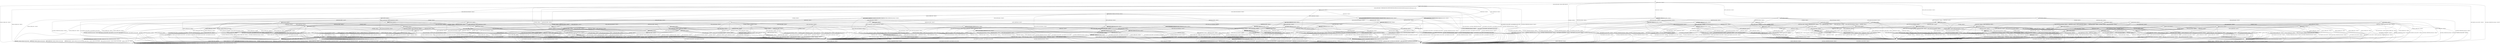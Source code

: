 digraph g {

	s0 [shape="circle" label="s0"];
	s1 [shape="circle" label="s1"];
	s2 [shape="circle" label="s2"];
	s3 [shape="circle" label="s3"];
	s4 [shape="circle" label="s4"];
	s5 [shape="circle" label="s5"];
	s6 [shape="circle" label="s6"];
	s7 [shape="circle" label="s7"];
	s8 [shape="circle" label="s8"];
	s9 [shape="circle" label="s9"];
	s10 [shape="circle" label="s10"];
	s11 [shape="circle" label="s11"];
	s12 [shape="circle" label="s12"];
	s13 [shape="circle" label="s13"];
	s14 [shape="circle" label="s14"];
	s15 [shape="circle" label="s15"];
	s16 [shape="circle" label="s16"];
	s17 [shape="circle" label="s17"];
	s18 [shape="circle" label="s18"];
	s19 [shape="circle" label="s19"];
	s20 [shape="circle" label="s20"];
	s21 [shape="circle" label="s21"];
	s22 [shape="circle" label="s22"];
	s23 [shape="circle" label="s23"];
	s24 [shape="circle" label="s24"];
	s25 [shape="circle" label="s25"];
	s26 [shape="circle" label="s26"];
	s27 [shape="circle" label="s27"];
	s28 [shape="circle" label="s28"];
	s29 [shape="circle" label="s29"];
	s30 [shape="circle" label="s30"];
	s31 [shape="circle" label="s31"];
	s32 [shape="circle" label="s32"];
	s33 [shape="circle" label="s33"];
	s34 [shape="circle" label="s34"];
	s35 [shape="circle" label="s35"];
	s36 [shape="circle" label="s36"];
	s37 [shape="circle" label="s37"];
	s38 [shape="circle" label="s38"];
	s39 [shape="circle" label="s39"];
	s40 [shape="circle" label="s40"];
	s41 [shape="circle" label="s41"];
	s42 [shape="circle" label="s42"];
	s43 [shape="circle" label="s43"];
	s44 [shape="circle" label="s44"];
	s45 [shape="circle" label="s45"];
	s46 [shape="circle" label="s46"];
	s47 [shape="circle" label="s47"];
	s48 [shape="circle" label="s48"];
	s49 [shape="circle" label="s49"];
	s50 [shape="circle" label="s50"];
	s51 [shape="circle" label="s51"];
	s52 [shape="circle" label="s52"];
	s53 [shape="circle" label="s53"];
	s54 [shape="circle" label="s54"];
	s55 [shape="circle" label="s55"];
	s56 [shape="circle" label="s56"];
	s57 [shape="circle" label="s57"];
	s58 [shape="circle" label="s58"];
	s59 [shape="circle" label="s59"];
	s60 [shape="circle" label="s60"];
	s61 [shape="circle" label="s61"];
	s62 [shape="circle" label="s62"];
	s63 [shape="circle" label="s63"];
	s64 [shape="circle" label="s64"];
	s65 [shape="circle" label="s65"];
	s66 [shape="circle" label="s66"];
	s67 [shape="circle" label="s67"];
	s68 [shape="circle" label="s68"];
	s69 [shape="circle" label="s69"];
	s70 [shape="circle" label="s70"];
	s71 [shape="circle" label="s71"];
	s72 [shape="circle" label="s72"];
	s73 [shape="circle" label="s73"];
	s74 [shape="circle" label="s74"];
	s75 [shape="circle" label="s75"];
	s76 [shape="circle" label="s76"];
	s77 [shape="circle" label="s77"];
	s78 [shape="circle" label="s78"];
	s79 [shape="circle" label="s79"];
	s0 -> s2 [label="ECDH_CLIENT_HELLO / HELLO_VERIFY_REQUEST"];
	s0 -> s20 [label="ECDH_CLIENT_KEY_EXCHANGE / TIMEOUT"];
	s0 -> s5 [label="CHANGE_CIPHER_SPEC / TIMEOUT"];
	s0 -> s3 [label="FINISHED / TIMEOUT"];
	s0 -> s0 [label="APPLICATION / TIMEOUT"];
	s0 -> s28 [label="CERTIFICATE / TIMEOUT"];
	s0 -> s13 [label="EMPTY_CERTIFICATE / TIMEOUT"];
	s0 -> s3 [label="CERTIFICATE_VERIFY / TIMEOUT"];
	s0 -> s1 [label="Alert(WARNING,CLOSE_NOTIFY) / TIMEOUT"];
	s0 -> s1 [label="Alert(FATAL,UNEXPECTED_MESSAGE) / TIMEOUT"];
	s1 -> s1 [label="ECDH_CLIENT_HELLO / SOCKET_CLOSED"];
	s1 -> s1 [label="ECDH_CLIENT_KEY_EXCHANGE / SOCKET_CLOSED"];
	s1 -> s1 [label="CHANGE_CIPHER_SPEC / SOCKET_CLOSED"];
	s1 -> s1 [label="FINISHED / SOCKET_CLOSED"];
	s1 -> s1 [label="APPLICATION / SOCKET_CLOSED"];
	s1 -> s1 [label="CERTIFICATE / SOCKET_CLOSED"];
	s1 -> s1 [label="EMPTY_CERTIFICATE / SOCKET_CLOSED"];
	s1 -> s1 [label="CERTIFICATE_VERIFY / SOCKET_CLOSED"];
	s1 -> s1 [label="Alert(WARNING,CLOSE_NOTIFY) / SOCKET_CLOSED"];
	s1 -> s1 [label="Alert(FATAL,UNEXPECTED_MESSAGE) / SOCKET_CLOSED"];
	s2 -> s4 [label="ECDH_CLIENT_HELLO / SERVER_HELLO|RSA_CERTIFICATE|ECDHE_SERVER_KEY_EXCHANGE|CERTIFICATE_REQUEST|SERVER_HELLO_DONE"];
	s2 -> s7 [label="ECDH_CLIENT_KEY_EXCHANGE / TIMEOUT"];
	s2 -> s5 [label="CHANGE_CIPHER_SPEC / TIMEOUT"];
	s2 -> s6 [label="FINISHED / TIMEOUT"];
	s2 -> s2 [label="APPLICATION / TIMEOUT"];
	s2 -> s67 [label="CERTIFICATE / TIMEOUT"];
	s2 -> s15 [label="EMPTY_CERTIFICATE / TIMEOUT"];
	s2 -> s6 [label="CERTIFICATE_VERIFY / TIMEOUT"];
	s2 -> s1 [label="Alert(WARNING,CLOSE_NOTIFY) / Alert(WARNING,CLOSE_NOTIFY)"];
	s2 -> s1 [label="Alert(FATAL,UNEXPECTED_MESSAGE) / TIMEOUT"];
	s3 -> s3 [label="ECDH_CLIENT_HELLO / TIMEOUT"];
	s3 -> s3 [label="ECDH_CLIENT_KEY_EXCHANGE / TIMEOUT"];
	s3 -> s5 [label="CHANGE_CIPHER_SPEC / TIMEOUT"];
	s3 -> s3 [label="FINISHED / TIMEOUT"];
	s3 -> s3 [label="APPLICATION / TIMEOUT"];
	s3 -> s3 [label="CERTIFICATE / TIMEOUT"];
	s3 -> s3 [label="EMPTY_CERTIFICATE / TIMEOUT"];
	s3 -> s3 [label="CERTIFICATE_VERIFY / TIMEOUT"];
	s3 -> s1 [label="Alert(WARNING,CLOSE_NOTIFY) / TIMEOUT"];
	s3 -> s1 [label="Alert(FATAL,UNEXPECTED_MESSAGE) / TIMEOUT"];
	s4 -> s1 [label="ECDH_CLIENT_HELLO / Alert(FATAL,UNEXPECTED_MESSAGE)"];
	s4 -> s53 [label="ECDH_CLIENT_KEY_EXCHANGE / TIMEOUT"];
	s4 -> s5 [label="CHANGE_CIPHER_SPEC / TIMEOUT"];
	s4 -> s6 [label="FINISHED / TIMEOUT"];
	s4 -> s4 [label="APPLICATION / TIMEOUT"];
	s4 -> s67 [label="CERTIFICATE / TIMEOUT"];
	s4 -> s8 [label="EMPTY_CERTIFICATE / TIMEOUT"];
	s4 -> s6 [label="CERTIFICATE_VERIFY / TIMEOUT"];
	s4 -> s1 [label="Alert(WARNING,CLOSE_NOTIFY) / Alert(WARNING,CLOSE_NOTIFY)"];
	s4 -> s1 [label="Alert(FATAL,UNEXPECTED_MESSAGE) / TIMEOUT"];
	s5 -> s5 [label="ECDH_CLIENT_HELLO / TIMEOUT"];
	s5 -> s5 [label="ECDH_CLIENT_KEY_EXCHANGE / TIMEOUT"];
	s5 -> s5 [label="CHANGE_CIPHER_SPEC / TIMEOUT"];
	s5 -> s5 [label="FINISHED / TIMEOUT"];
	s5 -> s5 [label="APPLICATION / TIMEOUT"];
	s5 -> s5 [label="CERTIFICATE / TIMEOUT"];
	s5 -> s5 [label="EMPTY_CERTIFICATE / TIMEOUT"];
	s5 -> s5 [label="CERTIFICATE_VERIFY / TIMEOUT"];
	s5 -> s5 [label="Alert(WARNING,CLOSE_NOTIFY) / TIMEOUT"];
	s5 -> s5 [label="Alert(FATAL,UNEXPECTED_MESSAGE) / TIMEOUT"];
	s6 -> s6 [label="ECDH_CLIENT_HELLO / TIMEOUT"];
	s6 -> s6 [label="ECDH_CLIENT_KEY_EXCHANGE / TIMEOUT"];
	s6 -> s5 [label="CHANGE_CIPHER_SPEC / TIMEOUT"];
	s6 -> s6 [label="FINISHED / TIMEOUT"];
	s6 -> s6 [label="APPLICATION / TIMEOUT"];
	s6 -> s6 [label="CERTIFICATE / TIMEOUT"];
	s6 -> s6 [label="EMPTY_CERTIFICATE / TIMEOUT"];
	s6 -> s6 [label="CERTIFICATE_VERIFY / TIMEOUT"];
	s6 -> s1 [label="Alert(WARNING,CLOSE_NOTIFY) / Alert(WARNING,CLOSE_NOTIFY)"];
	s6 -> s1 [label="Alert(FATAL,UNEXPECTED_MESSAGE) / TIMEOUT"];
	s7 -> s48 [label="ECDH_CLIENT_HELLO / TIMEOUT"];
	s7 -> s6 [label="ECDH_CLIENT_KEY_EXCHANGE / TIMEOUT"];
	s7 -> s10 [label="CHANGE_CIPHER_SPEC / TIMEOUT"];
	s7 -> s22 [label="FINISHED / TIMEOUT"];
	s7 -> s7 [label="APPLICATION / TIMEOUT"];
	s7 -> s18 [label="CERTIFICATE / TIMEOUT"];
	s7 -> s18 [label="EMPTY_CERTIFICATE / TIMEOUT"];
	s7 -> s11 [label="CERTIFICATE_VERIFY / TIMEOUT"];
	s7 -> s1 [label="Alert(WARNING,CLOSE_NOTIFY) / Alert(WARNING,CLOSE_NOTIFY)"];
	s7 -> s1 [label="Alert(FATAL,UNEXPECTED_MESSAGE) / TIMEOUT"];
	s8 -> s70 [label="ECDH_CLIENT_HELLO / TIMEOUT"];
	s8 -> s64 [label="ECDH_CLIENT_KEY_EXCHANGE / TIMEOUT"];
	s8 -> s9 [label="CHANGE_CIPHER_SPEC / TIMEOUT"];
	s8 -> s8 [label="FINISHED / TIMEOUT"];
	s8 -> s8 [label="APPLICATION / TIMEOUT"];
	s8 -> s6 [label="CERTIFICATE / TIMEOUT"];
	s8 -> s6 [label="EMPTY_CERTIFICATE / TIMEOUT"];
	s8 -> s37 [label="CERTIFICATE_VERIFY / TIMEOUT"];
	s8 -> s1 [label="Alert(WARNING,CLOSE_NOTIFY) / Alert(WARNING,CLOSE_NOTIFY)"];
	s8 -> s1 [label="Alert(FATAL,UNEXPECTED_MESSAGE) / TIMEOUT"];
	s9 -> s1 [label="ECDH_CLIENT_HELLO / Alert(FATAL,BAD_CERTIFICATE)"];
	s9 -> s1 [label="ECDH_CLIENT_KEY_EXCHANGE / Alert(FATAL,BAD_CERTIFICATE)"];
	s9 -> s5 [label="CHANGE_CIPHER_SPEC / TIMEOUT"];
	s9 -> s1 [label="FINISHED / Alert(FATAL,BAD_CERTIFICATE)"];
	s9 -> s9 [label="APPLICATION / TIMEOUT"];
	s9 -> s1 [label="CERTIFICATE / Alert(FATAL,BAD_CERTIFICATE)"];
	s9 -> s1 [label="EMPTY_CERTIFICATE / Alert(FATAL,BAD_CERTIFICATE)"];
	s9 -> s1 [label="CERTIFICATE_VERIFY / Alert(FATAL,BAD_CERTIFICATE)"];
	s9 -> s9 [label="Alert(WARNING,CLOSE_NOTIFY) / TIMEOUT"];
	s9 -> s9 [label="Alert(FATAL,UNEXPECTED_MESSAGE) / TIMEOUT"];
	s10 -> s1 [label="ECDH_CLIENT_HELLO / Alert(FATAL,UNEXPECTED_MESSAGE)"];
	s10 -> s1 [label="ECDH_CLIENT_KEY_EXCHANGE / Alert(FATAL,UNEXPECTED_MESSAGE)"];
	s10 -> s5 [label="CHANGE_CIPHER_SPEC / TIMEOUT"];
	s10 -> s1 [label="FINISHED / Alert(FATAL,UNEXPECTED_MESSAGE)"];
	s10 -> s10 [label="APPLICATION / TIMEOUT"];
	s10 -> s1 [label="CERTIFICATE / Alert(FATAL,UNEXPECTED_MESSAGE)"];
	s10 -> s1 [label="EMPTY_CERTIFICATE / Alert(FATAL,UNEXPECTED_MESSAGE)"];
	s10 -> s1 [label="CERTIFICATE_VERIFY / Alert(FATAL,UNEXPECTED_MESSAGE)"];
	s10 -> s10 [label="Alert(WARNING,CLOSE_NOTIFY) / TIMEOUT"];
	s10 -> s10 [label="Alert(FATAL,UNEXPECTED_MESSAGE) / TIMEOUT"];
	s11 -> s12 [label="ECDH_CLIENT_HELLO / TIMEOUT"];
	s11 -> s6 [label="ECDH_CLIENT_KEY_EXCHANGE / TIMEOUT"];
	s11 -> s10 [label="CHANGE_CIPHER_SPEC / TIMEOUT"];
	s11 -> s44 [label="FINISHED / TIMEOUT"];
	s11 -> s11 [label="APPLICATION / TIMEOUT"];
	s11 -> s34 [label="CERTIFICATE / TIMEOUT"];
	s11 -> s34 [label="EMPTY_CERTIFICATE / TIMEOUT"];
	s11 -> s6 [label="CERTIFICATE_VERIFY / TIMEOUT"];
	s11 -> s1 [label="Alert(WARNING,CLOSE_NOTIFY) / Alert(WARNING,CLOSE_NOTIFY)"];
	s11 -> s1 [label="Alert(FATAL,UNEXPECTED_MESSAGE) / TIMEOUT"];
	s12 -> s6 [label="ECDH_CLIENT_HELLO / TIMEOUT"];
	s12 -> s6 [label="ECDH_CLIENT_KEY_EXCHANGE / TIMEOUT"];
	s12 -> s10 [label="CHANGE_CIPHER_SPEC / TIMEOUT"];
	s12 -> s65 [label="FINISHED / TIMEOUT"];
	s12 -> s12 [label="APPLICATION / TIMEOUT"];
	s12 -> s43 [label="CERTIFICATE / TIMEOUT"];
	s12 -> s43 [label="EMPTY_CERTIFICATE / TIMEOUT"];
	s12 -> s6 [label="CERTIFICATE_VERIFY / TIMEOUT"];
	s12 -> s1 [label="Alert(WARNING,CLOSE_NOTIFY) / Alert(WARNING,CLOSE_NOTIFY)"];
	s12 -> s1 [label="Alert(FATAL,UNEXPECTED_MESSAGE) / TIMEOUT"];
	s13 -> s62 [label="ECDH_CLIENT_HELLO / TIMEOUT"];
	s13 -> s26 [label="ECDH_CLIENT_KEY_EXCHANGE / TIMEOUT"];
	s13 -> s14 [label="CHANGE_CIPHER_SPEC / TIMEOUT"];
	s13 -> s24 [label="FINISHED / TIMEOUT"];
	s13 -> s13 [label="APPLICATION / TIMEOUT"];
	s13 -> s3 [label="CERTIFICATE / TIMEOUT"];
	s13 -> s3 [label="EMPTY_CERTIFICATE / TIMEOUT"];
	s13 -> s17 [label="CERTIFICATE_VERIFY / TIMEOUT"];
	s13 -> s1 [label="Alert(WARNING,CLOSE_NOTIFY) / TIMEOUT"];
	s13 -> s1 [label="Alert(FATAL,UNEXPECTED_MESSAGE) / TIMEOUT"];
	s14 -> s1 [label="ECDH_CLIENT_HELLO / TIMEOUT"];
	s14 -> s1 [label="ECDH_CLIENT_KEY_EXCHANGE / TIMEOUT"];
	s14 -> s5 [label="CHANGE_CIPHER_SPEC / TIMEOUT"];
	s14 -> s1 [label="FINISHED / TIMEOUT"];
	s14 -> s14 [label="APPLICATION / TIMEOUT"];
	s14 -> s1 [label="CERTIFICATE / TIMEOUT"];
	s14 -> s1 [label="EMPTY_CERTIFICATE / TIMEOUT"];
	s14 -> s1 [label="CERTIFICATE_VERIFY / TIMEOUT"];
	s14 -> s14 [label="Alert(WARNING,CLOSE_NOTIFY) / TIMEOUT"];
	s14 -> s14 [label="Alert(FATAL,UNEXPECTED_MESSAGE) / TIMEOUT"];
	s15 -> s15 [label="ECDH_CLIENT_HELLO / TIMEOUT"];
	s15 -> s18 [label="ECDH_CLIENT_KEY_EXCHANGE / TIMEOUT"];
	s15 -> s10 [label="CHANGE_CIPHER_SPEC / TIMEOUT"];
	s15 -> s15 [label="FINISHED / TIMEOUT"];
	s15 -> s15 [label="APPLICATION / TIMEOUT"];
	s15 -> s6 [label="CERTIFICATE / TIMEOUT"];
	s15 -> s6 [label="EMPTY_CERTIFICATE / TIMEOUT"];
	s15 -> s16 [label="CERTIFICATE_VERIFY / TIMEOUT"];
	s15 -> s1 [label="Alert(WARNING,CLOSE_NOTIFY) / Alert(WARNING,CLOSE_NOTIFY)"];
	s15 -> s1 [label="Alert(FATAL,UNEXPECTED_MESSAGE) / TIMEOUT"];
	s16 -> s19 [label="ECDH_CLIENT_HELLO / TIMEOUT"];
	s16 -> s34 [label="ECDH_CLIENT_KEY_EXCHANGE / TIMEOUT"];
	s16 -> s10 [label="CHANGE_CIPHER_SPEC / TIMEOUT"];
	s16 -> s16 [label="FINISHED / TIMEOUT"];
	s16 -> s16 [label="APPLICATION / TIMEOUT"];
	s16 -> s6 [label="CERTIFICATE / TIMEOUT"];
	s16 -> s6 [label="EMPTY_CERTIFICATE / TIMEOUT"];
	s16 -> s6 [label="CERTIFICATE_VERIFY / TIMEOUT"];
	s16 -> s1 [label="Alert(WARNING,CLOSE_NOTIFY) / Alert(WARNING,CLOSE_NOTIFY)"];
	s16 -> s1 [label="Alert(FATAL,UNEXPECTED_MESSAGE) / TIMEOUT"];
	s17 -> s30 [label="ECDH_CLIENT_HELLO / TIMEOUT"];
	s17 -> s25 [label="ECDH_CLIENT_KEY_EXCHANGE / TIMEOUT"];
	s17 -> s14 [label="CHANGE_CIPHER_SPEC / TIMEOUT"];
	s17 -> s52 [label="FINISHED / TIMEOUT"];
	s17 -> s17 [label="APPLICATION / TIMEOUT"];
	s17 -> s3 [label="CERTIFICATE / TIMEOUT"];
	s17 -> s3 [label="EMPTY_CERTIFICATE / TIMEOUT"];
	s17 -> s3 [label="CERTIFICATE_VERIFY / TIMEOUT"];
	s17 -> s1 [label="Alert(WARNING,CLOSE_NOTIFY) / TIMEOUT"];
	s17 -> s1 [label="Alert(FATAL,UNEXPECTED_MESSAGE) / TIMEOUT"];
	s18 -> s76 [label="ECDH_CLIENT_HELLO / TIMEOUT"];
	s18 -> s6 [label="ECDH_CLIENT_KEY_EXCHANGE / TIMEOUT"];
	s18 -> s10 [label="CHANGE_CIPHER_SPEC / TIMEOUT"];
	s18 -> s23 [label="FINISHED / TIMEOUT"];
	s18 -> s18 [label="APPLICATION / TIMEOUT"];
	s18 -> s6 [label="CERTIFICATE / TIMEOUT"];
	s18 -> s6 [label="EMPTY_CERTIFICATE / TIMEOUT"];
	s18 -> s34 [label="CERTIFICATE_VERIFY / TIMEOUT"];
	s18 -> s1 [label="Alert(WARNING,CLOSE_NOTIFY) / Alert(WARNING,CLOSE_NOTIFY)"];
	s18 -> s1 [label="Alert(FATAL,UNEXPECTED_MESSAGE) / TIMEOUT"];
	s19 -> s6 [label="ECDH_CLIENT_HELLO / TIMEOUT"];
	s19 -> s43 [label="ECDH_CLIENT_KEY_EXCHANGE / TIMEOUT"];
	s19 -> s10 [label="CHANGE_CIPHER_SPEC / TIMEOUT"];
	s19 -> s19 [label="FINISHED / TIMEOUT"];
	s19 -> s19 [label="APPLICATION / TIMEOUT"];
	s19 -> s6 [label="CERTIFICATE / TIMEOUT"];
	s19 -> s6 [label="EMPTY_CERTIFICATE / TIMEOUT"];
	s19 -> s6 [label="CERTIFICATE_VERIFY / TIMEOUT"];
	s19 -> s1 [label="Alert(WARNING,CLOSE_NOTIFY) / Alert(WARNING,CLOSE_NOTIFY)"];
	s19 -> s1 [label="Alert(FATAL,UNEXPECTED_MESSAGE) / TIMEOUT"];
	s20 -> s35 [label="ECDH_CLIENT_HELLO / TIMEOUT"];
	s20 -> s3 [label="ECDH_CLIENT_KEY_EXCHANGE / TIMEOUT"];
	s20 -> s14 [label="CHANGE_CIPHER_SPEC / TIMEOUT"];
	s20 -> s31 [label="FINISHED / TIMEOUT"];
	s20 -> s20 [label="APPLICATION / TIMEOUT"];
	s20 -> s26 [label="CERTIFICATE / TIMEOUT"];
	s20 -> s26 [label="EMPTY_CERTIFICATE / TIMEOUT"];
	s20 -> s21 [label="CERTIFICATE_VERIFY / TIMEOUT"];
	s20 -> s1 [label="Alert(WARNING,CLOSE_NOTIFY) / TIMEOUT"];
	s20 -> s1 [label="Alert(FATAL,UNEXPECTED_MESSAGE) / TIMEOUT"];
	s21 -> s68 [label="ECDH_CLIENT_HELLO / TIMEOUT"];
	s21 -> s3 [label="ECDH_CLIENT_KEY_EXCHANGE / TIMEOUT"];
	s21 -> s14 [label="CHANGE_CIPHER_SPEC / TIMEOUT"];
	s21 -> s39 [label="FINISHED / TIMEOUT"];
	s21 -> s21 [label="APPLICATION / TIMEOUT"];
	s21 -> s25 [label="CERTIFICATE / TIMEOUT"];
	s21 -> s25 [label="EMPTY_CERTIFICATE / TIMEOUT"];
	s21 -> s3 [label="CERTIFICATE_VERIFY / TIMEOUT"];
	s21 -> s1 [label="Alert(WARNING,CLOSE_NOTIFY) / TIMEOUT"];
	s21 -> s1 [label="Alert(FATAL,UNEXPECTED_MESSAGE) / TIMEOUT"];
	s22 -> s40 [label="ECDH_CLIENT_HELLO / TIMEOUT"];
	s22 -> s6 [label="ECDH_CLIENT_KEY_EXCHANGE / TIMEOUT"];
	s22 -> s10 [label="CHANGE_CIPHER_SPEC / TIMEOUT"];
	s22 -> s6 [label="FINISHED / TIMEOUT"];
	s22 -> s22 [label="APPLICATION / TIMEOUT"];
	s22 -> s23 [label="CERTIFICATE / TIMEOUT"];
	s22 -> s23 [label="EMPTY_CERTIFICATE / TIMEOUT"];
	s22 -> s44 [label="CERTIFICATE_VERIFY / TIMEOUT"];
	s22 -> s1 [label="Alert(WARNING,CLOSE_NOTIFY) / Alert(WARNING,CLOSE_NOTIFY)"];
	s22 -> s1 [label="Alert(FATAL,UNEXPECTED_MESSAGE) / TIMEOUT"];
	s23 -> s41 [label="ECDH_CLIENT_HELLO / TIMEOUT"];
	s23 -> s6 [label="ECDH_CLIENT_KEY_EXCHANGE / TIMEOUT"];
	s23 -> s10 [label="CHANGE_CIPHER_SPEC / TIMEOUT"];
	s23 -> s6 [label="FINISHED / TIMEOUT"];
	s23 -> s23 [label="APPLICATION / TIMEOUT"];
	s23 -> s6 [label="CERTIFICATE / TIMEOUT"];
	s23 -> s6 [label="EMPTY_CERTIFICATE / TIMEOUT"];
	s23 -> s27 [label="CERTIFICATE_VERIFY / TIMEOUT"];
	s23 -> s1 [label="Alert(WARNING,CLOSE_NOTIFY) / Alert(WARNING,CLOSE_NOTIFY)"];
	s23 -> s1 [label="Alert(FATAL,UNEXPECTED_MESSAGE) / TIMEOUT"];
	s24 -> s72 [label="ECDH_CLIENT_HELLO / TIMEOUT"];
	s24 -> s32 [label="ECDH_CLIENT_KEY_EXCHANGE / TIMEOUT"];
	s24 -> s14 [label="CHANGE_CIPHER_SPEC / TIMEOUT"];
	s24 -> s3 [label="FINISHED / TIMEOUT"];
	s24 -> s24 [label="APPLICATION / TIMEOUT"];
	s24 -> s3 [label="CERTIFICATE / TIMEOUT"];
	s24 -> s3 [label="EMPTY_CERTIFICATE / TIMEOUT"];
	s24 -> s52 [label="CERTIFICATE_VERIFY / TIMEOUT"];
	s24 -> s1 [label="Alert(WARNING,CLOSE_NOTIFY) / TIMEOUT"];
	s24 -> s1 [label="Alert(FATAL,UNEXPECTED_MESSAGE) / TIMEOUT"];
	s25 -> s33 [label="ECDH_CLIENT_HELLO / TIMEOUT"];
	s25 -> s3 [label="ECDH_CLIENT_KEY_EXCHANGE / TIMEOUT"];
	s25 -> s14 [label="CHANGE_CIPHER_SPEC / TIMEOUT"];
	s25 -> s42 [label="FINISHED / TIMEOUT"];
	s25 -> s25 [label="APPLICATION / TIMEOUT"];
	s25 -> s3 [label="CERTIFICATE / TIMEOUT"];
	s25 -> s3 [label="EMPTY_CERTIFICATE / TIMEOUT"];
	s25 -> s3 [label="CERTIFICATE_VERIFY / TIMEOUT"];
	s25 -> s1 [label="Alert(WARNING,CLOSE_NOTIFY) / TIMEOUT"];
	s25 -> s1 [label="Alert(FATAL,UNEXPECTED_MESSAGE) / TIMEOUT"];
	s26 -> s36 [label="ECDH_CLIENT_HELLO / TIMEOUT"];
	s26 -> s3 [label="ECDH_CLIENT_KEY_EXCHANGE / TIMEOUT"];
	s26 -> s14 [label="CHANGE_CIPHER_SPEC / TIMEOUT"];
	s26 -> s32 [label="FINISHED / TIMEOUT"];
	s26 -> s26 [label="APPLICATION / TIMEOUT"];
	s26 -> s3 [label="CERTIFICATE / TIMEOUT"];
	s26 -> s3 [label="EMPTY_CERTIFICATE / TIMEOUT"];
	s26 -> s25 [label="CERTIFICATE_VERIFY / TIMEOUT"];
	s26 -> s1 [label="Alert(WARNING,CLOSE_NOTIFY) / TIMEOUT"];
	s26 -> s1 [label="Alert(FATAL,UNEXPECTED_MESSAGE) / TIMEOUT"];
	s27 -> s75 [label="ECDH_CLIENT_HELLO / TIMEOUT"];
	s27 -> s6 [label="ECDH_CLIENT_KEY_EXCHANGE / TIMEOUT"];
	s27 -> s10 [label="CHANGE_CIPHER_SPEC / TIMEOUT"];
	s27 -> s6 [label="FINISHED / TIMEOUT"];
	s27 -> s27 [label="APPLICATION / TIMEOUT"];
	s27 -> s6 [label="CERTIFICATE / TIMEOUT"];
	s27 -> s6 [label="EMPTY_CERTIFICATE / TIMEOUT"];
	s27 -> s6 [label="CERTIFICATE_VERIFY / TIMEOUT"];
	s27 -> s1 [label="Alert(WARNING,CLOSE_NOTIFY) / Alert(WARNING,CLOSE_NOTIFY)"];
	s27 -> s1 [label="Alert(FATAL,UNEXPECTED_MESSAGE) / TIMEOUT"];
	s28 -> s29 [label="ECDH_CLIENT_HELLO / TIMEOUT"];
	s28 -> s45 [label="ECDH_CLIENT_KEY_EXCHANGE / TIMEOUT"];
	s28 -> s5 [label="CHANGE_CIPHER_SPEC / TIMEOUT"];
	s28 -> s28 [label="FINISHED / TIMEOUT"];
	s28 -> s28 [label="APPLICATION / TIMEOUT"];
	s28 -> s3 [label="CERTIFICATE / TIMEOUT"];
	s28 -> s3 [label="EMPTY_CERTIFICATE / TIMEOUT"];
	s28 -> s17 [label="CERTIFICATE_VERIFY / TIMEOUT"];
	s28 -> s1 [label="Alert(WARNING,CLOSE_NOTIFY) / TIMEOUT"];
	s28 -> s1 [label="Alert(FATAL,UNEXPECTED_MESSAGE) / TIMEOUT"];
	s29 -> s3 [label="ECDH_CLIENT_HELLO / TIMEOUT"];
	s29 -> s50 [label="ECDH_CLIENT_KEY_EXCHANGE / TIMEOUT"];
	s29 -> s5 [label="CHANGE_CIPHER_SPEC / TIMEOUT"];
	s29 -> s29 [label="FINISHED / TIMEOUT"];
	s29 -> s29 [label="APPLICATION / TIMEOUT"];
	s29 -> s3 [label="CERTIFICATE / TIMEOUT"];
	s29 -> s3 [label="EMPTY_CERTIFICATE / TIMEOUT"];
	s29 -> s30 [label="CERTIFICATE_VERIFY / TIMEOUT"];
	s29 -> s1 [label="Alert(WARNING,CLOSE_NOTIFY) / TIMEOUT"];
	s29 -> s1 [label="Alert(FATAL,UNEXPECTED_MESSAGE) / TIMEOUT"];
	s30 -> s3 [label="ECDH_CLIENT_HELLO / TIMEOUT"];
	s30 -> s33 [label="ECDH_CLIENT_KEY_EXCHANGE / TIMEOUT"];
	s30 -> s14 [label="CHANGE_CIPHER_SPEC / TIMEOUT"];
	s30 -> s46 [label="FINISHED / TIMEOUT"];
	s30 -> s30 [label="APPLICATION / TIMEOUT"];
	s30 -> s3 [label="CERTIFICATE / TIMEOUT"];
	s30 -> s3 [label="EMPTY_CERTIFICATE / TIMEOUT"];
	s30 -> s3 [label="CERTIFICATE_VERIFY / TIMEOUT"];
	s30 -> s1 [label="Alert(WARNING,CLOSE_NOTIFY) / TIMEOUT"];
	s30 -> s1 [label="Alert(FATAL,UNEXPECTED_MESSAGE) / TIMEOUT"];
	s31 -> s38 [label="ECDH_CLIENT_HELLO / TIMEOUT"];
	s31 -> s3 [label="ECDH_CLIENT_KEY_EXCHANGE / TIMEOUT"];
	s31 -> s14 [label="CHANGE_CIPHER_SPEC / TIMEOUT"];
	s31 -> s3 [label="FINISHED / TIMEOUT"];
	s31 -> s31 [label="APPLICATION / TIMEOUT"];
	s31 -> s32 [label="CERTIFICATE / TIMEOUT"];
	s31 -> s32 [label="EMPTY_CERTIFICATE / TIMEOUT"];
	s31 -> s39 [label="CERTIFICATE_VERIFY / TIMEOUT"];
	s31 -> s1 [label="Alert(WARNING,CLOSE_NOTIFY) / TIMEOUT"];
	s31 -> s1 [label="Alert(FATAL,UNEXPECTED_MESSAGE) / TIMEOUT"];
	s32 -> s51 [label="ECDH_CLIENT_HELLO / TIMEOUT"];
	s32 -> s3 [label="ECDH_CLIENT_KEY_EXCHANGE / TIMEOUT"];
	s32 -> s14 [label="CHANGE_CIPHER_SPEC / TIMEOUT"];
	s32 -> s3 [label="FINISHED / TIMEOUT"];
	s32 -> s32 [label="APPLICATION / TIMEOUT"];
	s32 -> s3 [label="CERTIFICATE / TIMEOUT"];
	s32 -> s3 [label="EMPTY_CERTIFICATE / TIMEOUT"];
	s32 -> s42 [label="CERTIFICATE_VERIFY / TIMEOUT"];
	s32 -> s1 [label="Alert(WARNING,CLOSE_NOTIFY) / TIMEOUT"];
	s32 -> s1 [label="Alert(FATAL,UNEXPECTED_MESSAGE) / TIMEOUT"];
	s33 -> s3 [label="ECDH_CLIENT_HELLO / TIMEOUT"];
	s33 -> s3 [label="ECDH_CLIENT_KEY_EXCHANGE / TIMEOUT"];
	s33 -> s14 [label="CHANGE_CIPHER_SPEC / TIMEOUT"];
	s33 -> s49 [label="FINISHED / TIMEOUT"];
	s33 -> s33 [label="APPLICATION / TIMEOUT"];
	s33 -> s3 [label="CERTIFICATE / TIMEOUT"];
	s33 -> s3 [label="EMPTY_CERTIFICATE / TIMEOUT"];
	s33 -> s3 [label="CERTIFICATE_VERIFY / TIMEOUT"];
	s33 -> s1 [label="Alert(WARNING,CLOSE_NOTIFY) / TIMEOUT"];
	s33 -> s1 [label="Alert(FATAL,UNEXPECTED_MESSAGE) / TIMEOUT"];
	s34 -> s43 [label="ECDH_CLIENT_HELLO / TIMEOUT"];
	s34 -> s6 [label="ECDH_CLIENT_KEY_EXCHANGE / TIMEOUT"];
	s34 -> s10 [label="CHANGE_CIPHER_SPEC / TIMEOUT"];
	s34 -> s27 [label="FINISHED / TIMEOUT"];
	s34 -> s34 [label="APPLICATION / TIMEOUT"];
	s34 -> s6 [label="CERTIFICATE / TIMEOUT"];
	s34 -> s6 [label="EMPTY_CERTIFICATE / TIMEOUT"];
	s34 -> s6 [label="CERTIFICATE_VERIFY / TIMEOUT"];
	s34 -> s1 [label="Alert(WARNING,CLOSE_NOTIFY) / Alert(WARNING,CLOSE_NOTIFY)"];
	s34 -> s1 [label="Alert(FATAL,UNEXPECTED_MESSAGE) / TIMEOUT"];
	s35 -> s3 [label="ECDH_CLIENT_HELLO / TIMEOUT"];
	s35 -> s3 [label="ECDH_CLIENT_KEY_EXCHANGE / TIMEOUT"];
	s35 -> s14 [label="CHANGE_CIPHER_SPEC / TIMEOUT"];
	s35 -> s38 [label="FINISHED / TIMEOUT"];
	s35 -> s35 [label="APPLICATION / TIMEOUT"];
	s35 -> s36 [label="CERTIFICATE / TIMEOUT"];
	s35 -> s36 [label="EMPTY_CERTIFICATE / TIMEOUT"];
	s35 -> s68 [label="CERTIFICATE_VERIFY / TIMEOUT"];
	s35 -> s1 [label="Alert(WARNING,CLOSE_NOTIFY) / TIMEOUT"];
	s35 -> s1 [label="Alert(FATAL,UNEXPECTED_MESSAGE) / TIMEOUT"];
	s36 -> s3 [label="ECDH_CLIENT_HELLO / TIMEOUT"];
	s36 -> s3 [label="ECDH_CLIENT_KEY_EXCHANGE / TIMEOUT"];
	s36 -> s14 [label="CHANGE_CIPHER_SPEC / TIMEOUT"];
	s36 -> s51 [label="FINISHED / TIMEOUT"];
	s36 -> s36 [label="APPLICATION / TIMEOUT"];
	s36 -> s3 [label="CERTIFICATE / TIMEOUT"];
	s36 -> s3 [label="EMPTY_CERTIFICATE / TIMEOUT"];
	s36 -> s33 [label="CERTIFICATE_VERIFY / TIMEOUT"];
	s36 -> s1 [label="Alert(WARNING,CLOSE_NOTIFY) / TIMEOUT"];
	s36 -> s1 [label="Alert(FATAL,UNEXPECTED_MESSAGE) / TIMEOUT"];
	s37 -> s71 [label="ECDH_CLIENT_HELLO / TIMEOUT"];
	s37 -> s47 [label="ECDH_CLIENT_KEY_EXCHANGE / TIMEOUT"];
	s37 -> s9 [label="CHANGE_CIPHER_SPEC / TIMEOUT"];
	s37 -> s37 [label="FINISHED / TIMEOUT"];
	s37 -> s37 [label="APPLICATION / TIMEOUT"];
	s37 -> s6 [label="CERTIFICATE / TIMEOUT"];
	s37 -> s6 [label="EMPTY_CERTIFICATE / TIMEOUT"];
	s37 -> s6 [label="CERTIFICATE_VERIFY / TIMEOUT"];
	s37 -> s1 [label="Alert(WARNING,CLOSE_NOTIFY) / Alert(WARNING,CLOSE_NOTIFY)"];
	s37 -> s1 [label="Alert(FATAL,UNEXPECTED_MESSAGE) / TIMEOUT"];
	s38 -> s3 [label="ECDH_CLIENT_HELLO / TIMEOUT"];
	s38 -> s3 [label="ECDH_CLIENT_KEY_EXCHANGE / TIMEOUT"];
	s38 -> s14 [label="CHANGE_CIPHER_SPEC / TIMEOUT"];
	s38 -> s3 [label="FINISHED / TIMEOUT"];
	s38 -> s38 [label="APPLICATION / TIMEOUT"];
	s38 -> s51 [label="CERTIFICATE / TIMEOUT"];
	s38 -> s51 [label="EMPTY_CERTIFICATE / TIMEOUT"];
	s38 -> s69 [label="CERTIFICATE_VERIFY / TIMEOUT"];
	s38 -> s1 [label="Alert(WARNING,CLOSE_NOTIFY) / TIMEOUT"];
	s38 -> s1 [label="Alert(FATAL,UNEXPECTED_MESSAGE) / TIMEOUT"];
	s39 -> s69 [label="ECDH_CLIENT_HELLO / TIMEOUT"];
	s39 -> s3 [label="ECDH_CLIENT_KEY_EXCHANGE / TIMEOUT"];
	s39 -> s14 [label="CHANGE_CIPHER_SPEC / TIMEOUT"];
	s39 -> s3 [label="FINISHED / TIMEOUT"];
	s39 -> s39 [label="APPLICATION / TIMEOUT"];
	s39 -> s42 [label="CERTIFICATE / TIMEOUT"];
	s39 -> s42 [label="EMPTY_CERTIFICATE / TIMEOUT"];
	s39 -> s3 [label="CERTIFICATE_VERIFY / TIMEOUT"];
	s39 -> s1 [label="Alert(WARNING,CLOSE_NOTIFY) / TIMEOUT"];
	s39 -> s1 [label="Alert(FATAL,UNEXPECTED_MESSAGE) / TIMEOUT"];
	s40 -> s6 [label="ECDH_CLIENT_HELLO / TIMEOUT"];
	s40 -> s6 [label="ECDH_CLIENT_KEY_EXCHANGE / TIMEOUT"];
	s40 -> s10 [label="CHANGE_CIPHER_SPEC / TIMEOUT"];
	s40 -> s6 [label="FINISHED / TIMEOUT"];
	s40 -> s40 [label="APPLICATION / TIMEOUT"];
	s40 -> s41 [label="CERTIFICATE / TIMEOUT"];
	s40 -> s41 [label="EMPTY_CERTIFICATE / TIMEOUT"];
	s40 -> s65 [label="CERTIFICATE_VERIFY / TIMEOUT"];
	s40 -> s1 [label="Alert(WARNING,CLOSE_NOTIFY) / Alert(WARNING,CLOSE_NOTIFY)"];
	s40 -> s1 [label="Alert(FATAL,UNEXPECTED_MESSAGE) / TIMEOUT"];
	s41 -> s6 [label="ECDH_CLIENT_HELLO / TIMEOUT"];
	s41 -> s6 [label="ECDH_CLIENT_KEY_EXCHANGE / TIMEOUT"];
	s41 -> s10 [label="CHANGE_CIPHER_SPEC / TIMEOUT"];
	s41 -> s6 [label="FINISHED / TIMEOUT"];
	s41 -> s41 [label="APPLICATION / TIMEOUT"];
	s41 -> s6 [label="CERTIFICATE / TIMEOUT"];
	s41 -> s6 [label="EMPTY_CERTIFICATE / TIMEOUT"];
	s41 -> s75 [label="CERTIFICATE_VERIFY / TIMEOUT"];
	s41 -> s1 [label="Alert(WARNING,CLOSE_NOTIFY) / Alert(WARNING,CLOSE_NOTIFY)"];
	s41 -> s1 [label="Alert(FATAL,UNEXPECTED_MESSAGE) / TIMEOUT"];
	s42 -> s49 [label="ECDH_CLIENT_HELLO / TIMEOUT"];
	s42 -> s3 [label="ECDH_CLIENT_KEY_EXCHANGE / TIMEOUT"];
	s42 -> s14 [label="CHANGE_CIPHER_SPEC / TIMEOUT"];
	s42 -> s3 [label="FINISHED / TIMEOUT"];
	s42 -> s42 [label="APPLICATION / TIMEOUT"];
	s42 -> s3 [label="CERTIFICATE / TIMEOUT"];
	s42 -> s3 [label="EMPTY_CERTIFICATE / TIMEOUT"];
	s42 -> s3 [label="CERTIFICATE_VERIFY / TIMEOUT"];
	s42 -> s1 [label="Alert(WARNING,CLOSE_NOTIFY) / TIMEOUT"];
	s42 -> s1 [label="Alert(FATAL,UNEXPECTED_MESSAGE) / TIMEOUT"];
	s43 -> s6 [label="ECDH_CLIENT_HELLO / TIMEOUT"];
	s43 -> s6 [label="ECDH_CLIENT_KEY_EXCHANGE / TIMEOUT"];
	s43 -> s10 [label="CHANGE_CIPHER_SPEC / TIMEOUT"];
	s43 -> s75 [label="FINISHED / TIMEOUT"];
	s43 -> s43 [label="APPLICATION / TIMEOUT"];
	s43 -> s6 [label="CERTIFICATE / TIMEOUT"];
	s43 -> s6 [label="EMPTY_CERTIFICATE / TIMEOUT"];
	s43 -> s6 [label="CERTIFICATE_VERIFY / TIMEOUT"];
	s43 -> s1 [label="Alert(WARNING,CLOSE_NOTIFY) / Alert(WARNING,CLOSE_NOTIFY)"];
	s43 -> s1 [label="Alert(FATAL,UNEXPECTED_MESSAGE) / TIMEOUT"];
	s44 -> s65 [label="ECDH_CLIENT_HELLO / TIMEOUT"];
	s44 -> s6 [label="ECDH_CLIENT_KEY_EXCHANGE / TIMEOUT"];
	s44 -> s10 [label="CHANGE_CIPHER_SPEC / TIMEOUT"];
	s44 -> s6 [label="FINISHED / TIMEOUT"];
	s44 -> s44 [label="APPLICATION / TIMEOUT"];
	s44 -> s27 [label="CERTIFICATE / TIMEOUT"];
	s44 -> s27 [label="EMPTY_CERTIFICATE / TIMEOUT"];
	s44 -> s6 [label="CERTIFICATE_VERIFY / TIMEOUT"];
	s44 -> s1 [label="Alert(WARNING,CLOSE_NOTIFY) / Alert(WARNING,CLOSE_NOTIFY)"];
	s44 -> s1 [label="Alert(FATAL,UNEXPECTED_MESSAGE) / TIMEOUT"];
	s45 -> s50 [label="ECDH_CLIENT_HELLO / TIMEOUT"];
	s45 -> s3 [label="ECDH_CLIENT_KEY_EXCHANGE / TIMEOUT"];
	s45 -> s5 [label="CHANGE_CIPHER_SPEC / TIMEOUT"];
	s45 -> s45 [label="FINISHED / TIMEOUT"];
	s45 -> s45 [label="APPLICATION / TIMEOUT"];
	s45 -> s3 [label="CERTIFICATE / TIMEOUT"];
	s45 -> s3 [label="EMPTY_CERTIFICATE / TIMEOUT"];
	s45 -> s25 [label="CERTIFICATE_VERIFY / TIMEOUT"];
	s45 -> s1 [label="Alert(WARNING,CLOSE_NOTIFY) / TIMEOUT"];
	s45 -> s1 [label="Alert(FATAL,UNEXPECTED_MESSAGE) / TIMEOUT"];
	s46 -> s3 [label="ECDH_CLIENT_HELLO / TIMEOUT"];
	s46 -> s49 [label="ECDH_CLIENT_KEY_EXCHANGE / TIMEOUT"];
	s46 -> s14 [label="CHANGE_CIPHER_SPEC / TIMEOUT"];
	s46 -> s3 [label="FINISHED / TIMEOUT"];
	s46 -> s46 [label="APPLICATION / TIMEOUT"];
	s46 -> s3 [label="CERTIFICATE / TIMEOUT"];
	s46 -> s3 [label="EMPTY_CERTIFICATE / TIMEOUT"];
	s46 -> s3 [label="CERTIFICATE_VERIFY / TIMEOUT"];
	s46 -> s1 [label="Alert(WARNING,CLOSE_NOTIFY) / TIMEOUT"];
	s46 -> s1 [label="Alert(FATAL,UNEXPECTED_MESSAGE) / TIMEOUT"];
	s47 -> s79 [label="ECDH_CLIENT_HELLO / TIMEOUT"];
	s47 -> s6 [label="ECDH_CLIENT_KEY_EXCHANGE / TIMEOUT"];
	s47 -> s9 [label="CHANGE_CIPHER_SPEC / TIMEOUT"];
	s47 -> s47 [label="FINISHED / TIMEOUT"];
	s47 -> s47 [label="APPLICATION / TIMEOUT"];
	s47 -> s6 [label="CERTIFICATE / TIMEOUT"];
	s47 -> s6 [label="EMPTY_CERTIFICATE / TIMEOUT"];
	s47 -> s6 [label="CERTIFICATE_VERIFY / TIMEOUT"];
	s47 -> s1 [label="Alert(WARNING,CLOSE_NOTIFY) / Alert(WARNING,CLOSE_NOTIFY)"];
	s47 -> s1 [label="Alert(FATAL,UNEXPECTED_MESSAGE) / TIMEOUT"];
	s48 -> s6 [label="ECDH_CLIENT_HELLO / TIMEOUT"];
	s48 -> s6 [label="ECDH_CLIENT_KEY_EXCHANGE / TIMEOUT"];
	s48 -> s10 [label="CHANGE_CIPHER_SPEC / TIMEOUT"];
	s48 -> s40 [label="FINISHED / TIMEOUT"];
	s48 -> s48 [label="APPLICATION / TIMEOUT"];
	s48 -> s76 [label="CERTIFICATE / TIMEOUT"];
	s48 -> s76 [label="EMPTY_CERTIFICATE / TIMEOUT"];
	s48 -> s12 [label="CERTIFICATE_VERIFY / TIMEOUT"];
	s48 -> s1 [label="Alert(WARNING,CLOSE_NOTIFY) / Alert(WARNING,CLOSE_NOTIFY)"];
	s48 -> s1 [label="Alert(FATAL,UNEXPECTED_MESSAGE) / TIMEOUT"];
	s49 -> s3 [label="ECDH_CLIENT_HELLO / TIMEOUT"];
	s49 -> s3 [label="ECDH_CLIENT_KEY_EXCHANGE / TIMEOUT"];
	s49 -> s14 [label="CHANGE_CIPHER_SPEC / TIMEOUT"];
	s49 -> s3 [label="FINISHED / TIMEOUT"];
	s49 -> s49 [label="APPLICATION / TIMEOUT"];
	s49 -> s3 [label="CERTIFICATE / TIMEOUT"];
	s49 -> s3 [label="EMPTY_CERTIFICATE / TIMEOUT"];
	s49 -> s3 [label="CERTIFICATE_VERIFY / TIMEOUT"];
	s49 -> s1 [label="Alert(WARNING,CLOSE_NOTIFY) / TIMEOUT"];
	s49 -> s1 [label="Alert(FATAL,UNEXPECTED_MESSAGE) / TIMEOUT"];
	s50 -> s3 [label="ECDH_CLIENT_HELLO / TIMEOUT"];
	s50 -> s3 [label="ECDH_CLIENT_KEY_EXCHANGE / TIMEOUT"];
	s50 -> s5 [label="CHANGE_CIPHER_SPEC / TIMEOUT"];
	s50 -> s50 [label="FINISHED / TIMEOUT"];
	s50 -> s50 [label="APPLICATION / TIMEOUT"];
	s50 -> s3 [label="CERTIFICATE / TIMEOUT"];
	s50 -> s3 [label="EMPTY_CERTIFICATE / TIMEOUT"];
	s50 -> s33 [label="CERTIFICATE_VERIFY / TIMEOUT"];
	s50 -> s1 [label="Alert(WARNING,CLOSE_NOTIFY) / TIMEOUT"];
	s50 -> s1 [label="Alert(FATAL,UNEXPECTED_MESSAGE) / TIMEOUT"];
	s51 -> s3 [label="ECDH_CLIENT_HELLO / TIMEOUT"];
	s51 -> s3 [label="ECDH_CLIENT_KEY_EXCHANGE / TIMEOUT"];
	s51 -> s14 [label="CHANGE_CIPHER_SPEC / TIMEOUT"];
	s51 -> s3 [label="FINISHED / TIMEOUT"];
	s51 -> s51 [label="APPLICATION / TIMEOUT"];
	s51 -> s3 [label="CERTIFICATE / TIMEOUT"];
	s51 -> s3 [label="EMPTY_CERTIFICATE / TIMEOUT"];
	s51 -> s49 [label="CERTIFICATE_VERIFY / TIMEOUT"];
	s51 -> s1 [label="Alert(WARNING,CLOSE_NOTIFY) / TIMEOUT"];
	s51 -> s1 [label="Alert(FATAL,UNEXPECTED_MESSAGE) / TIMEOUT"];
	s52 -> s46 [label="ECDH_CLIENT_HELLO / TIMEOUT"];
	s52 -> s42 [label="ECDH_CLIENT_KEY_EXCHANGE / TIMEOUT"];
	s52 -> s14 [label="CHANGE_CIPHER_SPEC / TIMEOUT"];
	s52 -> s3 [label="FINISHED / TIMEOUT"];
	s52 -> s52 [label="APPLICATION / TIMEOUT"];
	s52 -> s3 [label="CERTIFICATE / TIMEOUT"];
	s52 -> s3 [label="EMPTY_CERTIFICATE / TIMEOUT"];
	s52 -> s3 [label="CERTIFICATE_VERIFY / TIMEOUT"];
	s52 -> s1 [label="Alert(WARNING,CLOSE_NOTIFY) / TIMEOUT"];
	s52 -> s1 [label="Alert(FATAL,UNEXPECTED_MESSAGE) / TIMEOUT"];
	s53 -> s48 [label="ECDH_CLIENT_HELLO / TIMEOUT"];
	s53 -> s6 [label="ECDH_CLIENT_KEY_EXCHANGE / TIMEOUT"];
	s53 -> s56 [label="CHANGE_CIPHER_SPEC / TIMEOUT"];
	s53 -> s22 [label="FINISHED / TIMEOUT"];
	s53 -> s53 [label="APPLICATION / TIMEOUT"];
	s53 -> s53 [label="CERTIFICATE / TIMEOUT"];
	s53 -> s64 [label="EMPTY_CERTIFICATE / TIMEOUT"];
	s53 -> s54 [label="CERTIFICATE_VERIFY / TIMEOUT"];
	s53 -> s1 [label="Alert(WARNING,CLOSE_NOTIFY) / Alert(WARNING,CLOSE_NOTIFY)"];
	s53 -> s1 [label="Alert(FATAL,UNEXPECTED_MESSAGE) / TIMEOUT"];
	s54 -> s54 [label="ECDH_CLIENT_HELLO / TIMEOUT"];
	s54 -> s6 [label="ECDH_CLIENT_KEY_EXCHANGE / TIMEOUT"];
	s54 -> s55 [label="CHANGE_CIPHER_SPEC / TIMEOUT"];
	s54 -> s54 [label="FINISHED / TIMEOUT"];
	s54 -> s54 [label="APPLICATION / TIMEOUT"];
	s54 -> s63 [label="CERTIFICATE / TIMEOUT"];
	s54 -> s63 [label="EMPTY_CERTIFICATE / TIMEOUT"];
	s54 -> s6 [label="CERTIFICATE_VERIFY / TIMEOUT"];
	s54 -> s1 [label="Alert(WARNING,CLOSE_NOTIFY) / Alert(WARNING,CLOSE_NOTIFY)"];
	s54 -> s1 [label="Alert(FATAL,UNEXPECTED_MESSAGE) / TIMEOUT"];
	s55 -> s1 [label="ECDH_CLIENT_HELLO / Alert(FATAL,HANDSHAKE_FAILURE)"];
	s55 -> s1 [label="ECDH_CLIENT_KEY_EXCHANGE / Alert(FATAL,HANDSHAKE_FAILURE)"];
	s55 -> s5 [label="CHANGE_CIPHER_SPEC / TIMEOUT"];
	s55 -> s1 [label="FINISHED / Alert(FATAL,HANDSHAKE_FAILURE)"];
	s55 -> s55 [label="APPLICATION / TIMEOUT"];
	s55 -> s1 [label="CERTIFICATE / Alert(FATAL,HANDSHAKE_FAILURE)"];
	s55 -> s1 [label="EMPTY_CERTIFICATE / Alert(FATAL,HANDSHAKE_FAILURE)"];
	s55 -> s1 [label="CERTIFICATE_VERIFY / Alert(FATAL,HANDSHAKE_FAILURE)"];
	s55 -> s55 [label="Alert(WARNING,CLOSE_NOTIFY) / TIMEOUT"];
	s55 -> s55 [label="Alert(FATAL,UNEXPECTED_MESSAGE) / TIMEOUT"];
	s56 -> s48 [label="ECDH_CLIENT_HELLO / TIMEOUT"];
	s56 -> s6 [label="ECDH_CLIENT_KEY_EXCHANGE / TIMEOUT"];
	s56 -> s5 [label="CHANGE_CIPHER_SPEC / TIMEOUT"];
	s56 -> s61 [label="FINISHED / CHANGE_CIPHER_SPEC|FINISHED"];
	s56 -> s56 [label="APPLICATION / TIMEOUT"];
	s56 -> s57 [label="CERTIFICATE / TIMEOUT"];
	s56 -> s64 [label="EMPTY_CERTIFICATE / TIMEOUT"];
	s56 -> s78 [label="CERTIFICATE_VERIFY / TIMEOUT"];
	s56 -> s56 [label="Alert(WARNING,CLOSE_NOTIFY) / TIMEOUT"];
	s56 -> s56 [label="Alert(FATAL,UNEXPECTED_MESSAGE) / TIMEOUT"];
	s57 -> s76 [label="ECDH_CLIENT_HELLO / TIMEOUT"];
	s57 -> s6 [label="ECDH_CLIENT_KEY_EXCHANGE / TIMEOUT"];
	s57 -> s10 [label="CHANGE_CIPHER_SPEC / TIMEOUT"];
	s57 -> s59 [label="FINISHED / TIMEOUT"];
	s57 -> s6 [label="APPLICATION / TIMEOUT"];
	s57 -> s6 [label="CERTIFICATE / TIMEOUT"];
	s57 -> s6 [label="EMPTY_CERTIFICATE / TIMEOUT"];
	s57 -> s58 [label="CERTIFICATE_VERIFY / TIMEOUT"];
	s57 -> s1 [label="Alert(WARNING,CLOSE_NOTIFY) / Alert(WARNING,CLOSE_NOTIFY)"];
	s57 -> s1 [label="Alert(FATAL,UNEXPECTED_MESSAGE) / TIMEOUT"];
	s58 -> s43 [label="ECDH_CLIENT_HELLO / TIMEOUT"];
	s58 -> s6 [label="ECDH_CLIENT_KEY_EXCHANGE / TIMEOUT"];
	s58 -> s10 [label="CHANGE_CIPHER_SPEC / TIMEOUT"];
	s58 -> s74 [label="FINISHED / TIMEOUT"];
	s58 -> s6 [label="APPLICATION / TIMEOUT"];
	s58 -> s6 [label="CERTIFICATE / TIMEOUT"];
	s58 -> s6 [label="EMPTY_CERTIFICATE / TIMEOUT"];
	s58 -> s6 [label="CERTIFICATE_VERIFY / TIMEOUT"];
	s58 -> s1 [label="Alert(WARNING,CLOSE_NOTIFY) / Alert(WARNING,CLOSE_NOTIFY)"];
	s58 -> s1 [label="Alert(FATAL,UNEXPECTED_MESSAGE) / TIMEOUT"];
	s59 -> s66 [label="ECDH_CLIENT_HELLO / TIMEOUT"];
	s59 -> s6 [label="ECDH_CLIENT_KEY_EXCHANGE / TIMEOUT"];
	s59 -> s60 [label="CHANGE_CIPHER_SPEC / TIMEOUT"];
	s59 -> s6 [label="FINISHED / TIMEOUT"];
	s59 -> s6 [label="APPLICATION / TIMEOUT"];
	s59 -> s6 [label="CERTIFICATE / TIMEOUT"];
	s59 -> s6 [label="EMPTY_CERTIFICATE / TIMEOUT"];
	s59 -> s74 [label="CERTIFICATE_VERIFY / TIMEOUT"];
	s59 -> s1 [label="Alert(WARNING,CLOSE_NOTIFY) / Alert(WARNING,CLOSE_NOTIFY)"];
	s59 -> s1 [label="Alert(FATAL,UNEXPECTED_MESSAGE) / TIMEOUT"];
	s60 -> s5 [label="ECDH_CLIENT_HELLO / CHANGE_CIPHER_SPEC|FINISHED"];
	s60 -> s5 [label="ECDH_CLIENT_KEY_EXCHANGE / CHANGE_CIPHER_SPEC|FINISHED"];
	s60 -> s5 [label="CHANGE_CIPHER_SPEC / TIMEOUT"];
	s60 -> s5 [label="FINISHED / CHANGE_CIPHER_SPEC|FINISHED"];
	s60 -> s60 [label="APPLICATION / TIMEOUT"];
	s60 -> s5 [label="CERTIFICATE / CHANGE_CIPHER_SPEC|FINISHED"];
	s60 -> s5 [label="EMPTY_CERTIFICATE / CHANGE_CIPHER_SPEC|FINISHED"];
	s60 -> s5 [label="CERTIFICATE_VERIFY / CHANGE_CIPHER_SPEC|FINISHED"];
	s60 -> s60 [label="Alert(WARNING,CLOSE_NOTIFY) / TIMEOUT"];
	s60 -> s60 [label="Alert(FATAL,UNEXPECTED_MESSAGE) / TIMEOUT"];
	s61 -> s61 [label="ECDH_CLIENT_HELLO / TIMEOUT"];
	s61 -> s61 [label="ECDH_CLIENT_KEY_EXCHANGE / TIMEOUT"];
	s61 -> s5 [label="CHANGE_CIPHER_SPEC / TIMEOUT"];
	s61 -> s61 [label="FINISHED / TIMEOUT"];
	s61 -> s61 [label="APPLICATION / APPLICATION"];
	s61 -> s61 [label="CERTIFICATE / TIMEOUT"];
	s61 -> s61 [label="EMPTY_CERTIFICATE / TIMEOUT"];
	s61 -> s61 [label="CERTIFICATE_VERIFY / TIMEOUT"];
	s61 -> s1 [label="Alert(WARNING,CLOSE_NOTIFY) / Alert(WARNING,CLOSE_NOTIFY)"];
	s61 -> s1 [label="Alert(FATAL,UNEXPECTED_MESSAGE) / TIMEOUT"];
	s62 -> s3 [label="ECDH_CLIENT_HELLO / TIMEOUT"];
	s62 -> s36 [label="ECDH_CLIENT_KEY_EXCHANGE / TIMEOUT"];
	s62 -> s14 [label="CHANGE_CIPHER_SPEC / TIMEOUT"];
	s62 -> s72 [label="FINISHED / TIMEOUT"];
	s62 -> s62 [label="APPLICATION / TIMEOUT"];
	s62 -> s3 [label="CERTIFICATE / TIMEOUT"];
	s62 -> s3 [label="EMPTY_CERTIFICATE / TIMEOUT"];
	s62 -> s30 [label="CERTIFICATE_VERIFY / TIMEOUT"];
	s62 -> s1 [label="Alert(WARNING,CLOSE_NOTIFY) / TIMEOUT"];
	s62 -> s1 [label="Alert(FATAL,UNEXPECTED_MESSAGE) / TIMEOUT"];
	s63 -> s63 [label="ECDH_CLIENT_HELLO / TIMEOUT"];
	s63 -> s6 [label="ECDH_CLIENT_KEY_EXCHANGE / TIMEOUT"];
	s63 -> s55 [label="CHANGE_CIPHER_SPEC / TIMEOUT"];
	s63 -> s73 [label="FINISHED / TIMEOUT"];
	s63 -> s63 [label="APPLICATION / TIMEOUT"];
	s63 -> s6 [label="CERTIFICATE / TIMEOUT"];
	s63 -> s6 [label="EMPTY_CERTIFICATE / TIMEOUT"];
	s63 -> s6 [label="CERTIFICATE_VERIFY / TIMEOUT"];
	s63 -> s1 [label="Alert(WARNING,CLOSE_NOTIFY) / Alert(WARNING,CLOSE_NOTIFY)"];
	s63 -> s1 [label="Alert(FATAL,UNEXPECTED_MESSAGE) / TIMEOUT"];
	s64 -> s77 [label="ECDH_CLIENT_HELLO / TIMEOUT"];
	s64 -> s6 [label="ECDH_CLIENT_KEY_EXCHANGE / TIMEOUT"];
	s64 -> s9 [label="CHANGE_CIPHER_SPEC / TIMEOUT"];
	s64 -> s64 [label="FINISHED / TIMEOUT"];
	s64 -> s64 [label="APPLICATION / TIMEOUT"];
	s64 -> s6 [label="CERTIFICATE / TIMEOUT"];
	s64 -> s6 [label="EMPTY_CERTIFICATE / TIMEOUT"];
	s64 -> s47 [label="CERTIFICATE_VERIFY / TIMEOUT"];
	s64 -> s1 [label="Alert(WARNING,CLOSE_NOTIFY) / Alert(WARNING,CLOSE_NOTIFY)"];
	s64 -> s1 [label="Alert(FATAL,UNEXPECTED_MESSAGE) / TIMEOUT"];
	s65 -> s6 [label="ECDH_CLIENT_HELLO / TIMEOUT"];
	s65 -> s6 [label="ECDH_CLIENT_KEY_EXCHANGE / TIMEOUT"];
	s65 -> s10 [label="CHANGE_CIPHER_SPEC / TIMEOUT"];
	s65 -> s6 [label="FINISHED / TIMEOUT"];
	s65 -> s65 [label="APPLICATION / TIMEOUT"];
	s65 -> s75 [label="CERTIFICATE / TIMEOUT"];
	s65 -> s75 [label="EMPTY_CERTIFICATE / TIMEOUT"];
	s65 -> s6 [label="CERTIFICATE_VERIFY / TIMEOUT"];
	s65 -> s1 [label="Alert(WARNING,CLOSE_NOTIFY) / Alert(WARNING,CLOSE_NOTIFY)"];
	s65 -> s1 [label="Alert(FATAL,UNEXPECTED_MESSAGE) / TIMEOUT"];
	s66 -> s6 [label="ECDH_CLIENT_HELLO / TIMEOUT"];
	s66 -> s6 [label="ECDH_CLIENT_KEY_EXCHANGE / TIMEOUT"];
	s66 -> s60 [label="CHANGE_CIPHER_SPEC / TIMEOUT"];
	s66 -> s6 [label="FINISHED / TIMEOUT"];
	s66 -> s6 [label="APPLICATION / TIMEOUT"];
	s66 -> s6 [label="CERTIFICATE / TIMEOUT"];
	s66 -> s6 [label="EMPTY_CERTIFICATE / TIMEOUT"];
	s66 -> s66 [label="CERTIFICATE_VERIFY / TIMEOUT"];
	s66 -> s1 [label="Alert(WARNING,CLOSE_NOTIFY) / Alert(WARNING,CLOSE_NOTIFY)"];
	s66 -> s1 [label="Alert(FATAL,UNEXPECTED_MESSAGE) / TIMEOUT"];
	s67 -> s67 [label="ECDH_CLIENT_HELLO / TIMEOUT"];
	s67 -> s67 [label="ECDH_CLIENT_KEY_EXCHANGE / TIMEOUT"];
	s67 -> s5 [label="CHANGE_CIPHER_SPEC / TIMEOUT"];
	s67 -> s67 [label="FINISHED / TIMEOUT"];
	s67 -> s67 [label="APPLICATION / TIMEOUT"];
	s67 -> s6 [label="CERTIFICATE / TIMEOUT"];
	s67 -> s6 [label="EMPTY_CERTIFICATE / TIMEOUT"];
	s67 -> s16 [label="CERTIFICATE_VERIFY / TIMEOUT"];
	s67 -> s1 [label="Alert(WARNING,CLOSE_NOTIFY) / Alert(WARNING,CLOSE_NOTIFY)"];
	s67 -> s1 [label="Alert(FATAL,UNEXPECTED_MESSAGE) / TIMEOUT"];
	s68 -> s3 [label="ECDH_CLIENT_HELLO / TIMEOUT"];
	s68 -> s3 [label="ECDH_CLIENT_KEY_EXCHANGE / TIMEOUT"];
	s68 -> s14 [label="CHANGE_CIPHER_SPEC / TIMEOUT"];
	s68 -> s69 [label="FINISHED / TIMEOUT"];
	s68 -> s68 [label="APPLICATION / TIMEOUT"];
	s68 -> s33 [label="CERTIFICATE / TIMEOUT"];
	s68 -> s33 [label="EMPTY_CERTIFICATE / TIMEOUT"];
	s68 -> s3 [label="CERTIFICATE_VERIFY / TIMEOUT"];
	s68 -> s1 [label="Alert(WARNING,CLOSE_NOTIFY) / TIMEOUT"];
	s68 -> s1 [label="Alert(FATAL,UNEXPECTED_MESSAGE) / TIMEOUT"];
	s69 -> s3 [label="ECDH_CLIENT_HELLO / TIMEOUT"];
	s69 -> s3 [label="ECDH_CLIENT_KEY_EXCHANGE / TIMEOUT"];
	s69 -> s14 [label="CHANGE_CIPHER_SPEC / TIMEOUT"];
	s69 -> s3 [label="FINISHED / TIMEOUT"];
	s69 -> s69 [label="APPLICATION / TIMEOUT"];
	s69 -> s49 [label="CERTIFICATE / TIMEOUT"];
	s69 -> s49 [label="EMPTY_CERTIFICATE / TIMEOUT"];
	s69 -> s3 [label="CERTIFICATE_VERIFY / TIMEOUT"];
	s69 -> s1 [label="Alert(WARNING,CLOSE_NOTIFY) / TIMEOUT"];
	s69 -> s1 [label="Alert(FATAL,UNEXPECTED_MESSAGE) / TIMEOUT"];
	s70 -> s6 [label="ECDH_CLIENT_HELLO / TIMEOUT"];
	s70 -> s77 [label="ECDH_CLIENT_KEY_EXCHANGE / TIMEOUT"];
	s70 -> s9 [label="CHANGE_CIPHER_SPEC / TIMEOUT"];
	s70 -> s70 [label="FINISHED / TIMEOUT"];
	s70 -> s70 [label="APPLICATION / TIMEOUT"];
	s70 -> s6 [label="CERTIFICATE / TIMEOUT"];
	s70 -> s6 [label="EMPTY_CERTIFICATE / TIMEOUT"];
	s70 -> s71 [label="CERTIFICATE_VERIFY / TIMEOUT"];
	s70 -> s1 [label="Alert(WARNING,CLOSE_NOTIFY) / Alert(WARNING,CLOSE_NOTIFY)"];
	s70 -> s1 [label="Alert(FATAL,UNEXPECTED_MESSAGE) / TIMEOUT"];
	s71 -> s6 [label="ECDH_CLIENT_HELLO / TIMEOUT"];
	s71 -> s79 [label="ECDH_CLIENT_KEY_EXCHANGE / TIMEOUT"];
	s71 -> s9 [label="CHANGE_CIPHER_SPEC / TIMEOUT"];
	s71 -> s71 [label="FINISHED / TIMEOUT"];
	s71 -> s71 [label="APPLICATION / TIMEOUT"];
	s71 -> s6 [label="CERTIFICATE / TIMEOUT"];
	s71 -> s6 [label="EMPTY_CERTIFICATE / TIMEOUT"];
	s71 -> s6 [label="CERTIFICATE_VERIFY / TIMEOUT"];
	s71 -> s1 [label="Alert(WARNING,CLOSE_NOTIFY) / Alert(WARNING,CLOSE_NOTIFY)"];
	s71 -> s1 [label="Alert(FATAL,UNEXPECTED_MESSAGE) / TIMEOUT"];
	s72 -> s3 [label="ECDH_CLIENT_HELLO / TIMEOUT"];
	s72 -> s51 [label="ECDH_CLIENT_KEY_EXCHANGE / TIMEOUT"];
	s72 -> s14 [label="CHANGE_CIPHER_SPEC / TIMEOUT"];
	s72 -> s3 [label="FINISHED / TIMEOUT"];
	s72 -> s72 [label="APPLICATION / TIMEOUT"];
	s72 -> s3 [label="CERTIFICATE / TIMEOUT"];
	s72 -> s3 [label="EMPTY_CERTIFICATE / TIMEOUT"];
	s72 -> s46 [label="CERTIFICATE_VERIFY / TIMEOUT"];
	s72 -> s1 [label="Alert(WARNING,CLOSE_NOTIFY) / TIMEOUT"];
	s72 -> s1 [label="Alert(FATAL,UNEXPECTED_MESSAGE) / TIMEOUT"];
	s73 -> s73 [label="ECDH_CLIENT_HELLO / TIMEOUT"];
	s73 -> s6 [label="ECDH_CLIENT_KEY_EXCHANGE / TIMEOUT"];
	s73 -> s55 [label="CHANGE_CIPHER_SPEC / TIMEOUT"];
	s73 -> s6 [label="FINISHED / TIMEOUT"];
	s73 -> s73 [label="APPLICATION / TIMEOUT"];
	s73 -> s6 [label="CERTIFICATE / TIMEOUT"];
	s73 -> s6 [label="EMPTY_CERTIFICATE / TIMEOUT"];
	s73 -> s6 [label="CERTIFICATE_VERIFY / TIMEOUT"];
	s73 -> s1 [label="Alert(WARNING,CLOSE_NOTIFY) / Alert(WARNING,CLOSE_NOTIFY)"];
	s73 -> s1 [label="Alert(FATAL,UNEXPECTED_MESSAGE) / TIMEOUT"];
	s74 -> s66 [label="ECDH_CLIENT_HELLO / TIMEOUT"];
	s74 -> s6 [label="ECDH_CLIENT_KEY_EXCHANGE / TIMEOUT"];
	s74 -> s60 [label="CHANGE_CIPHER_SPEC / TIMEOUT"];
	s74 -> s6 [label="FINISHED / TIMEOUT"];
	s74 -> s6 [label="APPLICATION / TIMEOUT"];
	s74 -> s6 [label="CERTIFICATE / TIMEOUT"];
	s74 -> s6 [label="EMPTY_CERTIFICATE / TIMEOUT"];
	s74 -> s6 [label="CERTIFICATE_VERIFY / TIMEOUT"];
	s74 -> s1 [label="Alert(WARNING,CLOSE_NOTIFY) / Alert(WARNING,CLOSE_NOTIFY)"];
	s74 -> s1 [label="Alert(FATAL,UNEXPECTED_MESSAGE) / TIMEOUT"];
	s75 -> s6 [label="ECDH_CLIENT_HELLO / TIMEOUT"];
	s75 -> s6 [label="ECDH_CLIENT_KEY_EXCHANGE / TIMEOUT"];
	s75 -> s10 [label="CHANGE_CIPHER_SPEC / TIMEOUT"];
	s75 -> s6 [label="FINISHED / TIMEOUT"];
	s75 -> s75 [label="APPLICATION / TIMEOUT"];
	s75 -> s6 [label="CERTIFICATE / TIMEOUT"];
	s75 -> s6 [label="EMPTY_CERTIFICATE / TIMEOUT"];
	s75 -> s6 [label="CERTIFICATE_VERIFY / TIMEOUT"];
	s75 -> s1 [label="Alert(WARNING,CLOSE_NOTIFY) / Alert(WARNING,CLOSE_NOTIFY)"];
	s75 -> s1 [label="Alert(FATAL,UNEXPECTED_MESSAGE) / TIMEOUT"];
	s76 -> s6 [label="ECDH_CLIENT_HELLO / TIMEOUT"];
	s76 -> s6 [label="ECDH_CLIENT_KEY_EXCHANGE / TIMEOUT"];
	s76 -> s10 [label="CHANGE_CIPHER_SPEC / TIMEOUT"];
	s76 -> s41 [label="FINISHED / TIMEOUT"];
	s76 -> s6 [label="APPLICATION / TIMEOUT"];
	s76 -> s6 [label="CERTIFICATE / TIMEOUT"];
	s76 -> s6 [label="EMPTY_CERTIFICATE / TIMEOUT"];
	s76 -> s43 [label="CERTIFICATE_VERIFY / TIMEOUT"];
	s76 -> s1 [label="Alert(WARNING,CLOSE_NOTIFY) / Alert(WARNING,CLOSE_NOTIFY)"];
	s76 -> s1 [label="Alert(FATAL,UNEXPECTED_MESSAGE) / TIMEOUT"];
	s77 -> s6 [label="ECDH_CLIENT_HELLO / TIMEOUT"];
	s77 -> s6 [label="ECDH_CLIENT_KEY_EXCHANGE / TIMEOUT"];
	s77 -> s9 [label="CHANGE_CIPHER_SPEC / TIMEOUT"];
	s77 -> s77 [label="FINISHED / TIMEOUT"];
	s77 -> s77 [label="APPLICATION / TIMEOUT"];
	s77 -> s6 [label="CERTIFICATE / TIMEOUT"];
	s77 -> s6 [label="EMPTY_CERTIFICATE / TIMEOUT"];
	s77 -> s79 [label="CERTIFICATE_VERIFY / TIMEOUT"];
	s77 -> s1 [label="Alert(WARNING,CLOSE_NOTIFY) / Alert(WARNING,CLOSE_NOTIFY)"];
	s77 -> s1 [label="Alert(FATAL,UNEXPECTED_MESSAGE) / TIMEOUT"];
	s78 -> s78 [label="ECDH_CLIENT_HELLO / TIMEOUT"];
	s78 -> s6 [label="ECDH_CLIENT_KEY_EXCHANGE / TIMEOUT"];
	s78 -> s55 [label="CHANGE_CIPHER_SPEC / TIMEOUT"];
	s78 -> s78 [label="FINISHED / TIMEOUT"];
	s78 -> s6 [label="APPLICATION / TIMEOUT"];
	s78 -> s63 [label="CERTIFICATE / TIMEOUT"];
	s78 -> s63 [label="EMPTY_CERTIFICATE / TIMEOUT"];
	s78 -> s6 [label="CERTIFICATE_VERIFY / TIMEOUT"];
	s78 -> s1 [label="Alert(WARNING,CLOSE_NOTIFY) / Alert(WARNING,CLOSE_NOTIFY)"];
	s78 -> s1 [label="Alert(FATAL,UNEXPECTED_MESSAGE) / TIMEOUT"];
	s79 -> s6 [label="ECDH_CLIENT_HELLO / TIMEOUT"];
	s79 -> s6 [label="ECDH_CLIENT_KEY_EXCHANGE / TIMEOUT"];
	s79 -> s9 [label="CHANGE_CIPHER_SPEC / TIMEOUT"];
	s79 -> s79 [label="FINISHED / TIMEOUT"];
	s79 -> s79 [label="APPLICATION / TIMEOUT"];
	s79 -> s6 [label="CERTIFICATE / TIMEOUT"];
	s79 -> s6 [label="EMPTY_CERTIFICATE / TIMEOUT"];
	s79 -> s6 [label="CERTIFICATE_VERIFY / TIMEOUT"];
	s79 -> s1 [label="Alert(WARNING,CLOSE_NOTIFY) / Alert(WARNING,CLOSE_NOTIFY)"];
	s79 -> s1 [label="Alert(FATAL,UNEXPECTED_MESSAGE) / TIMEOUT"];

__start0 [label="" shape="none" width="0" height="0"];
__start0 -> s0;

}
